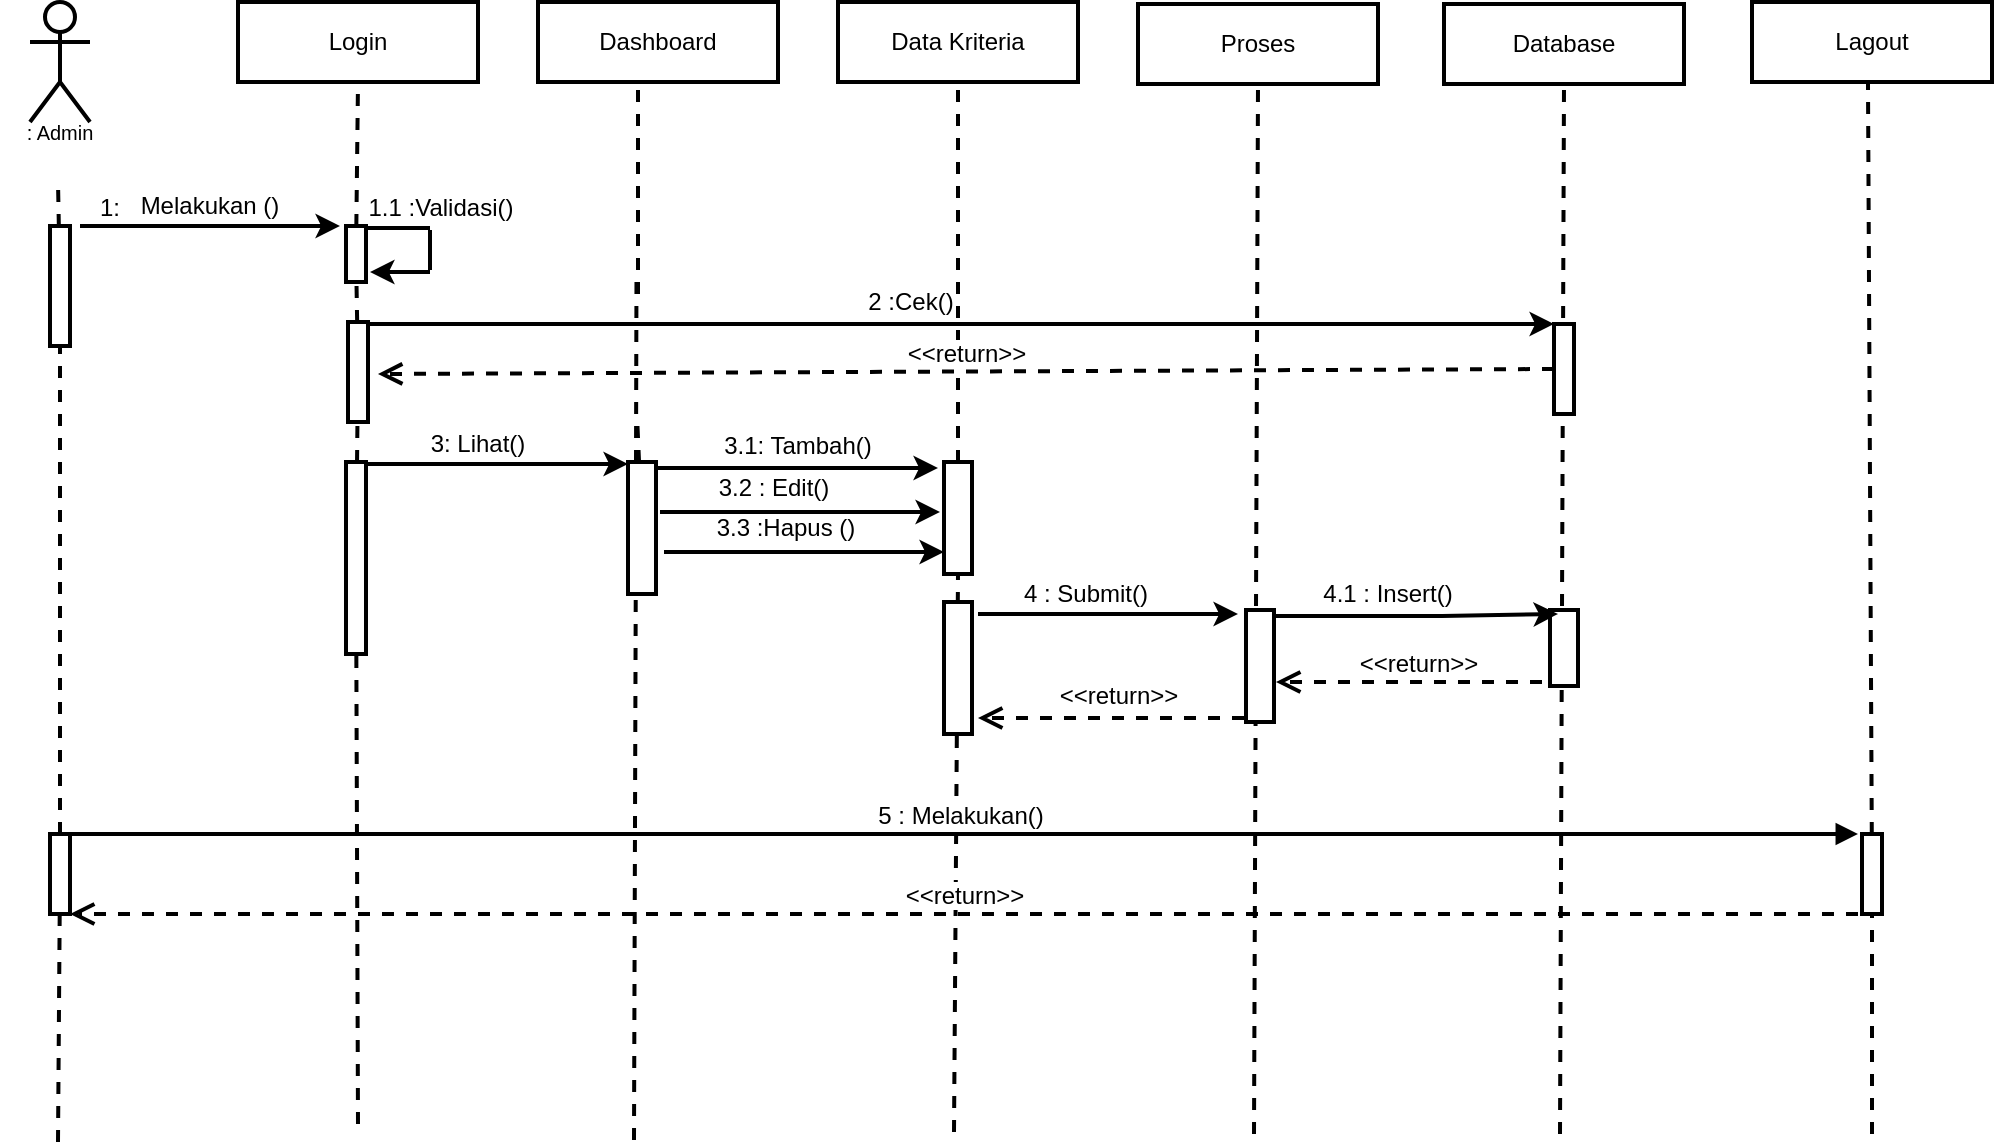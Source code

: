 <mxfile version="20.6.0" type="device"><diagram id="wmEmTvx7Csjn-gaQ_-xr" name="Halaman-1"><mxGraphModel dx="1422" dy="729" grid="1" gridSize="10" guides="1" tooltips="1" connect="1" arrows="1" fold="1" page="1" pageScale="1" pageWidth="1169" pageHeight="827" math="0" shadow="0"><root><mxCell id="0"/><mxCell id="1" parent="0"/><mxCell id="Zh7U0dFRSVlLAM_NzwYd-1" value="&lt;br&gt;&lt;br&gt;&lt;br&gt;&lt;br&gt;&lt;br&gt;" style="shape=umlActor;verticalLabelPosition=bottom;verticalAlign=top;html=1;outlineConnect=0;strokeWidth=2;" vertex="1" parent="1"><mxGeometry x="132" y="130" width="30" height="60" as="geometry"/></mxCell><mxCell id="Zh7U0dFRSVlLAM_NzwYd-2" value="Login" style="rounded=0;whiteSpace=wrap;html=1;strokeWidth=2;" vertex="1" parent="1"><mxGeometry x="236" y="130" width="120" height="40" as="geometry"/></mxCell><mxCell id="Zh7U0dFRSVlLAM_NzwYd-3" value="Dashboard" style="rounded=0;whiteSpace=wrap;html=1;strokeWidth=2;" vertex="1" parent="1"><mxGeometry x="386" y="130" width="120" height="40" as="geometry"/></mxCell><mxCell id="Zh7U0dFRSVlLAM_NzwYd-4" value="Data Kriteria" style="rounded=0;whiteSpace=wrap;html=1;strokeWidth=2;" vertex="1" parent="1"><mxGeometry x="536" y="130" width="120" height="40" as="geometry"/></mxCell><mxCell id="Zh7U0dFRSVlLAM_NzwYd-5" value="Lagout" style="rounded=0;whiteSpace=wrap;html=1;strokeWidth=2;" vertex="1" parent="1"><mxGeometry x="993" y="130" width="120" height="40" as="geometry"/></mxCell><mxCell id="Zh7U0dFRSVlLAM_NzwYd-6" value="" style="endArrow=none;dashed=1;html=1;rounded=0;startArrow=none;strokeWidth=2;" edge="1" parent="1" source="Zh7U0dFRSVlLAM_NzwYd-7"><mxGeometry width="50" height="50" relative="1" as="geometry"><mxPoint x="146" y="550" as="sourcePoint"/><mxPoint x="146" y="220" as="targetPoint"/></mxGeometry></mxCell><mxCell id="Zh7U0dFRSVlLAM_NzwYd-7" value="" style="rounded=0;whiteSpace=wrap;html=1;strokeWidth=2;" vertex="1" parent="1"><mxGeometry x="142" y="242" width="10" height="60" as="geometry"/></mxCell><mxCell id="Zh7U0dFRSVlLAM_NzwYd-8" value="" style="endArrow=none;dashed=1;html=1;rounded=0;strokeWidth=2;startArrow=none;" edge="1" parent="1" source="Zh7U0dFRSVlLAM_NzwYd-60" target="Zh7U0dFRSVlLAM_NzwYd-7"><mxGeometry width="50" height="50" relative="1" as="geometry"><mxPoint x="146" y="700" as="sourcePoint"/><mxPoint x="146" y="220" as="targetPoint"/></mxGeometry></mxCell><mxCell id="Zh7U0dFRSVlLAM_NzwYd-9" value="" style="endArrow=none;dashed=1;html=1;rounded=0;startArrow=none;entryX=0.5;entryY=1;entryDx=0;entryDy=0;strokeWidth=2;" edge="1" parent="1" source="Zh7U0dFRSVlLAM_NzwYd-10" target="Zh7U0dFRSVlLAM_NzwYd-2"><mxGeometry width="50" height="50" relative="1" as="geometry"><mxPoint x="294" y="550" as="sourcePoint"/><mxPoint x="294" y="220" as="targetPoint"/></mxGeometry></mxCell><mxCell id="Zh7U0dFRSVlLAM_NzwYd-10" value="" style="rounded=0;whiteSpace=wrap;html=1;strokeWidth=2;" vertex="1" parent="1"><mxGeometry x="290" y="242" width="10" height="28" as="geometry"/></mxCell><mxCell id="Zh7U0dFRSVlLAM_NzwYd-11" value="" style="endArrow=none;dashed=1;html=1;rounded=0;startArrow=none;strokeWidth=2;" edge="1" parent="1" source="Zh7U0dFRSVlLAM_NzwYd-15" target="Zh7U0dFRSVlLAM_NzwYd-10"><mxGeometry width="50" height="50" relative="1" as="geometry"><mxPoint x="294" y="550" as="sourcePoint"/><mxPoint x="294" y="220" as="targetPoint"/></mxGeometry></mxCell><mxCell id="Zh7U0dFRSVlLAM_NzwYd-12" value="" style="endArrow=classic;html=1;rounded=0;strokeWidth=2;" edge="1" parent="1"><mxGeometry width="50" height="50" relative="1" as="geometry"><mxPoint x="157" y="242" as="sourcePoint"/><mxPoint x="287" y="242" as="targetPoint"/></mxGeometry></mxCell><mxCell id="Zh7U0dFRSVlLAM_NzwYd-13" value="1:" style="text;html=1;strokeColor=none;fillColor=none;align=center;verticalAlign=middle;whiteSpace=wrap;rounded=0;strokeWidth=2;" vertex="1" parent="1"><mxGeometry x="142" y="224" width="60" height="18" as="geometry"/></mxCell><mxCell id="Zh7U0dFRSVlLAM_NzwYd-14" value="Melakukan ()" style="text;html=1;strokeColor=none;fillColor=none;align=center;verticalAlign=middle;whiteSpace=wrap;rounded=0;strokeWidth=2;" vertex="1" parent="1"><mxGeometry x="177" y="222" width="90" height="20" as="geometry"/></mxCell><mxCell id="Zh7U0dFRSVlLAM_NzwYd-15" value="" style="rounded=0;whiteSpace=wrap;html=1;strokeWidth=2;" vertex="1" parent="1"><mxGeometry x="291" y="290" width="10" height="50" as="geometry"/></mxCell><mxCell id="Zh7U0dFRSVlLAM_NzwYd-16" value="" style="endArrow=none;dashed=1;html=1;rounded=0;startArrow=none;strokeWidth=2;" edge="1" parent="1" source="Zh7U0dFRSVlLAM_NzwYd-17" target="Zh7U0dFRSVlLAM_NzwYd-15"><mxGeometry width="50" height="50" relative="1" as="geometry"><mxPoint x="294" y="550" as="sourcePoint"/><mxPoint x="294.952" y="270" as="targetPoint"/></mxGeometry></mxCell><mxCell id="Zh7U0dFRSVlLAM_NzwYd-17" value="" style="rounded=0;whiteSpace=wrap;html=1;strokeWidth=2;" vertex="1" parent="1"><mxGeometry x="290" y="360" width="10" height="96" as="geometry"/></mxCell><mxCell id="Zh7U0dFRSVlLAM_NzwYd-18" value="" style="endArrow=none;dashed=1;html=1;rounded=0;strokeWidth=2;" edge="1" parent="1" target="Zh7U0dFRSVlLAM_NzwYd-17"><mxGeometry width="50" height="50" relative="1" as="geometry"><mxPoint x="296" y="691" as="sourcePoint"/><mxPoint x="295.787" y="340" as="targetPoint"/></mxGeometry></mxCell><mxCell id="Zh7U0dFRSVlLAM_NzwYd-19" value="" style="endArrow=none;dashed=1;html=1;rounded=0;startArrow=none;entryX=0.5;entryY=1;entryDx=0;entryDy=0;strokeWidth=2;" edge="1" parent="1"><mxGeometry width="50" height="50" relative="1" as="geometry"><mxPoint x="436" y="276" as="sourcePoint"/><mxPoint x="436" y="170" as="targetPoint"/></mxGeometry></mxCell><mxCell id="Zh7U0dFRSVlLAM_NzwYd-20" value="" style="endArrow=none;dashed=1;html=1;rounded=0;startArrow=none;exitX=0.5;exitY=0;exitDx=0;exitDy=0;strokeWidth=2;" edge="1" parent="1"><mxGeometry width="50" height="50" relative="1" as="geometry"><mxPoint x="435" y="360" as="sourcePoint"/><mxPoint x="435.237" y="270" as="targetPoint"/></mxGeometry></mxCell><mxCell id="Zh7U0dFRSVlLAM_NzwYd-21" value="" style="endArrow=none;dashed=1;html=1;rounded=0;startArrow=none;strokeWidth=2;" edge="1" parent="1" source="Zh7U0dFRSVlLAM_NzwYd-42"><mxGeometry width="50" height="50" relative="1" as="geometry"><mxPoint x="436" y="416" as="sourcePoint"/><mxPoint x="435.643" y="340" as="targetPoint"/></mxGeometry></mxCell><mxCell id="Zh7U0dFRSVlLAM_NzwYd-22" value="" style="endArrow=none;dashed=1;html=1;rounded=0;strokeWidth=2;" edge="1" parent="1"><mxGeometry width="50" height="50" relative="1" as="geometry"><mxPoint x="434" y="699" as="sourcePoint"/><mxPoint x="434.92" y="410" as="targetPoint"/></mxGeometry></mxCell><mxCell id="Zh7U0dFRSVlLAM_NzwYd-23" value="" style="endArrow=classic;html=1;rounded=0;exitX=1;exitY=0;exitDx=0;exitDy=0;entryX=0;entryY=0;entryDx=0;entryDy=0;strokeWidth=2;" edge="1" parent="1" target="Zh7U0dFRSVlLAM_NzwYd-38"><mxGeometry width="50" height="50" relative="1" as="geometry"><mxPoint x="301" y="291" as="sourcePoint"/><mxPoint x="591" y="290" as="targetPoint"/></mxGeometry></mxCell><mxCell id="Zh7U0dFRSVlLAM_NzwYd-24" value="&lt;span style=&quot;&quot;&gt;1.1 :Validasi()&lt;/span&gt;" style="text;html=1;strokeColor=none;fillColor=none;align=center;verticalAlign=middle;whiteSpace=wrap;rounded=0;strokeWidth=2;" vertex="1" parent="1"><mxGeometry x="300" y="224" width="75" height="18" as="geometry"/></mxCell><mxCell id="Zh7U0dFRSVlLAM_NzwYd-25" value="" style="endArrow=none;dashed=1;html=1;rounded=0;entryX=0.5;entryY=1;entryDx=0;entryDy=0;strokeWidth=2;startArrow=none;" edge="1" parent="1" source="Zh7U0dFRSVlLAM_NzwYd-43" target="Zh7U0dFRSVlLAM_NzwYd-4"><mxGeometry width="50" height="50" relative="1" as="geometry"><mxPoint x="594" y="695" as="sourcePoint"/><mxPoint x="594.93" y="297" as="targetPoint"/></mxGeometry></mxCell><mxCell id="Zh7U0dFRSVlLAM_NzwYd-26" value="" style="endArrow=none;dashed=1;html=1;rounded=0;entryX=0.5;entryY=1;entryDx=0;entryDy=0;startArrow=none;strokeWidth=2;" edge="1" parent="1" source="Zh7U0dFRSVlLAM_NzwYd-27"><mxGeometry width="50" height="50" relative="1" as="geometry"><mxPoint x="1049" y="696" as="sourcePoint"/><mxPoint x="1051" y="171" as="targetPoint"/></mxGeometry></mxCell><mxCell id="Zh7U0dFRSVlLAM_NzwYd-27" value="" style="rounded=0;whiteSpace=wrap;html=1;strokeWidth=2;fontSize=10;" vertex="1" parent="1"><mxGeometry x="1048" y="546" width="10" height="40" as="geometry"/></mxCell><mxCell id="Zh7U0dFRSVlLAM_NzwYd-28" value="" style="endArrow=none;dashed=1;html=1;rounded=0;entryX=0.5;entryY=1;entryDx=0;entryDy=0;strokeWidth=2;" edge="1" parent="1" target="Zh7U0dFRSVlLAM_NzwYd-27"><mxGeometry width="50" height="50" relative="1" as="geometry"><mxPoint x="1053" y="696" as="sourcePoint"/><mxPoint x="1051" y="171" as="targetPoint"/></mxGeometry></mxCell><mxCell id="Zh7U0dFRSVlLAM_NzwYd-29" value=": Admin" style="text;html=1;strokeColor=none;fillColor=none;align=center;verticalAlign=middle;whiteSpace=wrap;rounded=0;strokeWidth=1;fontSize=10;" vertex="1" parent="1"><mxGeometry x="117" y="190" width="60" height="10" as="geometry"/></mxCell><mxCell id="Zh7U0dFRSVlLAM_NzwYd-30" value="Proses" style="rounded=0;whiteSpace=wrap;html=1;strokeWidth=2;" vertex="1" parent="1"><mxGeometry x="686" y="131" width="120" height="40" as="geometry"/></mxCell><mxCell id="Zh7U0dFRSVlLAM_NzwYd-31" value="" style="endArrow=none;dashed=1;html=1;rounded=0;entryX=0.5;entryY=1;entryDx=0;entryDy=0;strokeWidth=2;" edge="1" parent="1" target="Zh7U0dFRSVlLAM_NzwYd-30"><mxGeometry width="50" height="50" relative="1" as="geometry"><mxPoint x="744" y="696.0" as="sourcePoint"/><mxPoint x="744.93" y="298" as="targetPoint"/></mxGeometry></mxCell><mxCell id="Zh7U0dFRSVlLAM_NzwYd-32" value="" style="endArrow=none;html=1;rounded=0;exitX=0.5;exitY=0;exitDx=0;exitDy=0;strokeWidth=2;" edge="1" parent="1"><mxGeometry width="50" height="50" relative="1" as="geometry"><mxPoint x="301" y="243" as="sourcePoint"/><mxPoint x="332" y="243" as="targetPoint"/></mxGeometry></mxCell><mxCell id="Zh7U0dFRSVlLAM_NzwYd-33" value="" style="endArrow=none;html=1;rounded=0;strokeWidth=2;" edge="1" parent="1"><mxGeometry width="50" height="50" relative="1" as="geometry"><mxPoint x="332" y="264" as="sourcePoint"/><mxPoint x="332" y="244" as="targetPoint"/></mxGeometry></mxCell><mxCell id="Zh7U0dFRSVlLAM_NzwYd-34" value="" style="endArrow=classic;html=1;rounded=0;strokeWidth=2;" edge="1" parent="1"><mxGeometry width="50" height="50" relative="1" as="geometry"><mxPoint x="332" y="265" as="sourcePoint"/><mxPoint x="302" y="265" as="targetPoint"/></mxGeometry></mxCell><mxCell id="Zh7U0dFRSVlLAM_NzwYd-35" value="Database" style="rounded=0;whiteSpace=wrap;html=1;strokeWidth=2;" vertex="1" parent="1"><mxGeometry x="839" y="131" width="120" height="40" as="geometry"/></mxCell><mxCell id="Zh7U0dFRSVlLAM_NzwYd-36" value="" style="endArrow=none;dashed=1;html=1;rounded=0;entryX=0.5;entryY=1;entryDx=0;entryDy=0;strokeWidth=2;" edge="1" parent="1" target="Zh7U0dFRSVlLAM_NzwYd-35"><mxGeometry width="50" height="50" relative="1" as="geometry"><mxPoint x="897" y="696.0" as="sourcePoint"/><mxPoint x="897.93" y="298" as="targetPoint"/></mxGeometry></mxCell><mxCell id="Zh7U0dFRSVlLAM_NzwYd-37" value="" style="rounded=0;whiteSpace=wrap;html=1;strokeWidth=2;fontSize=10;" vertex="1" parent="1"><mxGeometry x="892" y="434" width="14" height="38" as="geometry"/></mxCell><mxCell id="Zh7U0dFRSVlLAM_NzwYd-38" value="" style="rounded=0;whiteSpace=wrap;html=1;fontSize=12;strokeWidth=2;" vertex="1" parent="1"><mxGeometry x="894" y="291" width="10" height="45" as="geometry"/></mxCell><mxCell id="Zh7U0dFRSVlLAM_NzwYd-39" value="2 :Cek()" style="text;html=1;strokeColor=none;fillColor=none;align=center;verticalAlign=middle;whiteSpace=wrap;rounded=0;strokeWidth=2;" vertex="1" parent="1"><mxGeometry x="499" y="270" width="147" height="20" as="geometry"/></mxCell><mxCell id="Zh7U0dFRSVlLAM_NzwYd-40" value="&amp;lt;&amp;lt;return&amp;gt;&amp;gt;" style="html=1;verticalAlign=bottom;endArrow=open;dashed=1;endSize=8;rounded=0;fontSize=12;exitX=0;exitY=0.5;exitDx=0;exitDy=0;strokeWidth=2;" edge="1" parent="1" source="Zh7U0dFRSVlLAM_NzwYd-38"><mxGeometry relative="1" as="geometry"><mxPoint x="886" y="316" as="sourcePoint"/><mxPoint x="306" y="316" as="targetPoint"/></mxGeometry></mxCell><mxCell id="Zh7U0dFRSVlLAM_NzwYd-41" value="" style="endArrow=classic;html=1;rounded=0;strokeWidth=2;" edge="1" parent="1"><mxGeometry width="50" height="50" relative="1" as="geometry"><mxPoint x="301" y="361" as="sourcePoint"/><mxPoint x="431" y="361" as="targetPoint"/></mxGeometry></mxCell><mxCell id="Zh7U0dFRSVlLAM_NzwYd-42" value="" style="rounded=0;whiteSpace=wrap;html=1;strokeWidth=2;" vertex="1" parent="1"><mxGeometry x="431" y="360" width="14" height="66" as="geometry"/></mxCell><mxCell id="Zh7U0dFRSVlLAM_NzwYd-43" value="" style="rounded=0;whiteSpace=wrap;html=1;strokeWidth=2;fontSize=10;" vertex="1" parent="1"><mxGeometry x="589" y="360" width="14" height="56" as="geometry"/></mxCell><mxCell id="Zh7U0dFRSVlLAM_NzwYd-44" value="" style="endArrow=none;dashed=1;html=1;rounded=0;entryX=0.5;entryY=1;entryDx=0;entryDy=0;strokeWidth=2;" edge="1" parent="1" target="Zh7U0dFRSVlLAM_NzwYd-43"><mxGeometry width="50" height="50" relative="1" as="geometry"><mxPoint x="594" y="695.0" as="sourcePoint"/><mxPoint x="596" y="170" as="targetPoint"/></mxGeometry></mxCell><mxCell id="Zh7U0dFRSVlLAM_NzwYd-45" value="" style="endArrow=classic;html=1;rounded=0;strokeWidth=2;" edge="1" parent="1"><mxGeometry width="50" height="50" relative="1" as="geometry"><mxPoint x="446" y="363" as="sourcePoint"/><mxPoint x="586" y="363" as="targetPoint"/><Array as="points"><mxPoint x="541" y="363"/></Array></mxGeometry></mxCell><mxCell id="Zh7U0dFRSVlLAM_NzwYd-46" value="3: Lihat()" style="text;html=1;strokeColor=none;fillColor=none;align=center;verticalAlign=middle;whiteSpace=wrap;rounded=0;strokeWidth=2;fontSize=12;" vertex="1" parent="1"><mxGeometry x="326" y="336" width="60" height="30" as="geometry"/></mxCell><mxCell id="Zh7U0dFRSVlLAM_NzwYd-47" value="3.1: Tambah()" style="text;html=1;strokeColor=none;fillColor=none;align=center;verticalAlign=middle;whiteSpace=wrap;rounded=0;strokeWidth=2;fontSize=12;" vertex="1" parent="1"><mxGeometry x="466" y="342" width="100" height="20" as="geometry"/></mxCell><mxCell id="Zh7U0dFRSVlLAM_NzwYd-48" value="" style="endArrow=classic;html=1;rounded=0;strokeWidth=2;" edge="1" parent="1"><mxGeometry width="50" height="50" relative="1" as="geometry"><mxPoint x="447" y="385" as="sourcePoint"/><mxPoint x="587" y="385" as="targetPoint"/><Array as="points"><mxPoint x="542" y="385"/></Array></mxGeometry></mxCell><mxCell id="Zh7U0dFRSVlLAM_NzwYd-49" value="" style="endArrow=classic;html=1;rounded=0;strokeWidth=2;" edge="1" parent="1"><mxGeometry width="50" height="50" relative="1" as="geometry"><mxPoint x="449" y="405" as="sourcePoint"/><mxPoint x="589" y="405" as="targetPoint"/><Array as="points"><mxPoint x="544" y="405"/></Array></mxGeometry></mxCell><mxCell id="Zh7U0dFRSVlLAM_NzwYd-50" value="3.2 : Edit()" style="text;html=1;strokeColor=none;fillColor=none;align=center;verticalAlign=middle;whiteSpace=wrap;rounded=0;strokeWidth=2;fontSize=12;" vertex="1" parent="1"><mxGeometry x="454" y="360" width="100" height="26" as="geometry"/></mxCell><mxCell id="Zh7U0dFRSVlLAM_NzwYd-51" value="3.3 :Hapus ()" style="text;html=1;strokeColor=none;fillColor=none;align=center;verticalAlign=middle;whiteSpace=wrap;rounded=0;strokeWidth=2;fontSize=12;" vertex="1" parent="1"><mxGeometry x="460" y="378" width="100" height="30" as="geometry"/></mxCell><mxCell id="Zh7U0dFRSVlLAM_NzwYd-52" value="" style="rounded=0;whiteSpace=wrap;html=1;strokeWidth=2;fontSize=10;" vertex="1" parent="1"><mxGeometry x="740" y="434" width="14" height="56" as="geometry"/></mxCell><mxCell id="Zh7U0dFRSVlLAM_NzwYd-53" value="" style="rounded=0;whiteSpace=wrap;html=1;strokeWidth=2;" vertex="1" parent="1"><mxGeometry x="589" y="430" width="14" height="66" as="geometry"/></mxCell><mxCell id="Zh7U0dFRSVlLAM_NzwYd-54" value="" style="endArrow=classic;html=1;rounded=0;strokeWidth=2;" edge="1" parent="1"><mxGeometry width="50" height="50" relative="1" as="geometry"><mxPoint x="606" y="436" as="sourcePoint"/><mxPoint x="736" y="436" as="targetPoint"/><Array as="points"><mxPoint x="689" y="436"/></Array></mxGeometry></mxCell><mxCell id="Zh7U0dFRSVlLAM_NzwYd-55" value="4 : Submit()" style="text;html=1;strokeColor=none;fillColor=none;align=center;verticalAlign=middle;whiteSpace=wrap;rounded=0;strokeWidth=2;fontSize=12;" vertex="1" parent="1"><mxGeometry x="615" y="419" width="90" height="14" as="geometry"/></mxCell><mxCell id="Zh7U0dFRSVlLAM_NzwYd-56" value="&amp;lt;&amp;lt;return&amp;gt;&amp;gt;" style="html=1;verticalAlign=bottom;endArrow=open;dashed=1;endSize=8;rounded=0;strokeWidth=2;fontSize=12;" edge="1" parent="1"><mxGeometry x="-0.053" y="-2" relative="1" as="geometry"><mxPoint x="739" y="488" as="sourcePoint"/><mxPoint x="606" y="488" as="targetPoint"/><mxPoint as="offset"/></mxGeometry></mxCell><mxCell id="Zh7U0dFRSVlLAM_NzwYd-57" value="" style="endArrow=classic;html=1;rounded=0;strokeWidth=2;entryX=0.286;entryY=0.053;entryDx=0;entryDy=0;entryPerimeter=0;" edge="1" parent="1" target="Zh7U0dFRSVlLAM_NzwYd-37"><mxGeometry width="50" height="50" relative="1" as="geometry"><mxPoint x="755" y="437" as="sourcePoint"/><mxPoint x="886" y="437" as="targetPoint"/><Array as="points"><mxPoint x="838" y="437"/></Array></mxGeometry></mxCell><mxCell id="Zh7U0dFRSVlLAM_NzwYd-58" value="4.1 : Insert()" style="text;html=1;strokeColor=none;fillColor=none;align=center;verticalAlign=middle;whiteSpace=wrap;rounded=0;strokeWidth=2;fontSize=12;" vertex="1" parent="1"><mxGeometry x="766" y="419" width="90" height="14" as="geometry"/></mxCell><mxCell id="Zh7U0dFRSVlLAM_NzwYd-59" value="&amp;lt;&amp;lt;return&amp;gt;&amp;gt;" style="html=1;verticalAlign=bottom;endArrow=open;dashed=1;endSize=8;rounded=0;strokeWidth=2;fontSize=12;" edge="1" parent="1"><mxGeometry x="-0.068" relative="1" as="geometry"><mxPoint x="888" y="470" as="sourcePoint"/><mxPoint x="755" y="470" as="targetPoint"/><mxPoint as="offset"/></mxGeometry></mxCell><mxCell id="Zh7U0dFRSVlLAM_NzwYd-60" value="" style="rounded=0;whiteSpace=wrap;html=1;strokeWidth=2;fontSize=10;" vertex="1" parent="1"><mxGeometry x="142" y="546" width="10" height="40" as="geometry"/></mxCell><mxCell id="Zh7U0dFRSVlLAM_NzwYd-61" value="" style="endArrow=none;dashed=1;html=1;rounded=0;strokeWidth=2;" edge="1" parent="1" target="Zh7U0dFRSVlLAM_NzwYd-60"><mxGeometry width="50" height="50" relative="1" as="geometry"><mxPoint x="146" y="700.0" as="sourcePoint"/><mxPoint x="146.93" y="302" as="targetPoint"/></mxGeometry></mxCell><mxCell id="Zh7U0dFRSVlLAM_NzwYd-62" value="5 : Melakukan()" style="html=1;verticalAlign=bottom;endArrow=block;rounded=0;strokeWidth=2;fontSize=12;exitX=0.5;exitY=0;exitDx=0;exitDy=0;" edge="1" parent="1" source="Zh7U0dFRSVlLAM_NzwYd-60"><mxGeometry width="80" relative="1" as="geometry"><mxPoint x="156" y="546" as="sourcePoint"/><mxPoint x="1046" y="546" as="targetPoint"/></mxGeometry></mxCell><mxCell id="Zh7U0dFRSVlLAM_NzwYd-63" value="&amp;lt;&amp;lt;return&amp;gt;&amp;gt;" style="html=1;verticalAlign=bottom;endArrow=open;dashed=1;endSize=8;rounded=0;strokeWidth=2;fontSize=12;" edge="1" parent="1"><mxGeometry relative="1" as="geometry"><mxPoint x="1046" y="586" as="sourcePoint"/><mxPoint x="152" y="586" as="targetPoint"/></mxGeometry></mxCell></root></mxGraphModel></diagram></mxfile>